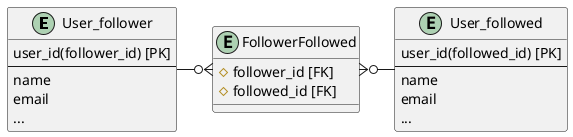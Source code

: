 @startuml

entity User_follower {
  user_id(follower_id) [PK]
  --
  name
  email
  ...
}

entity User_followed {
  user_id(followed_id) [PK]
  --
  name
  email
  ...
}

entity FollowerFollowed {
  # follower_id [FK]
  # followed_id [FK]
}

User_follower --ri-o{ FollowerFollowed
FollowerFollowed }o-ri-- User_followed

@enduml
